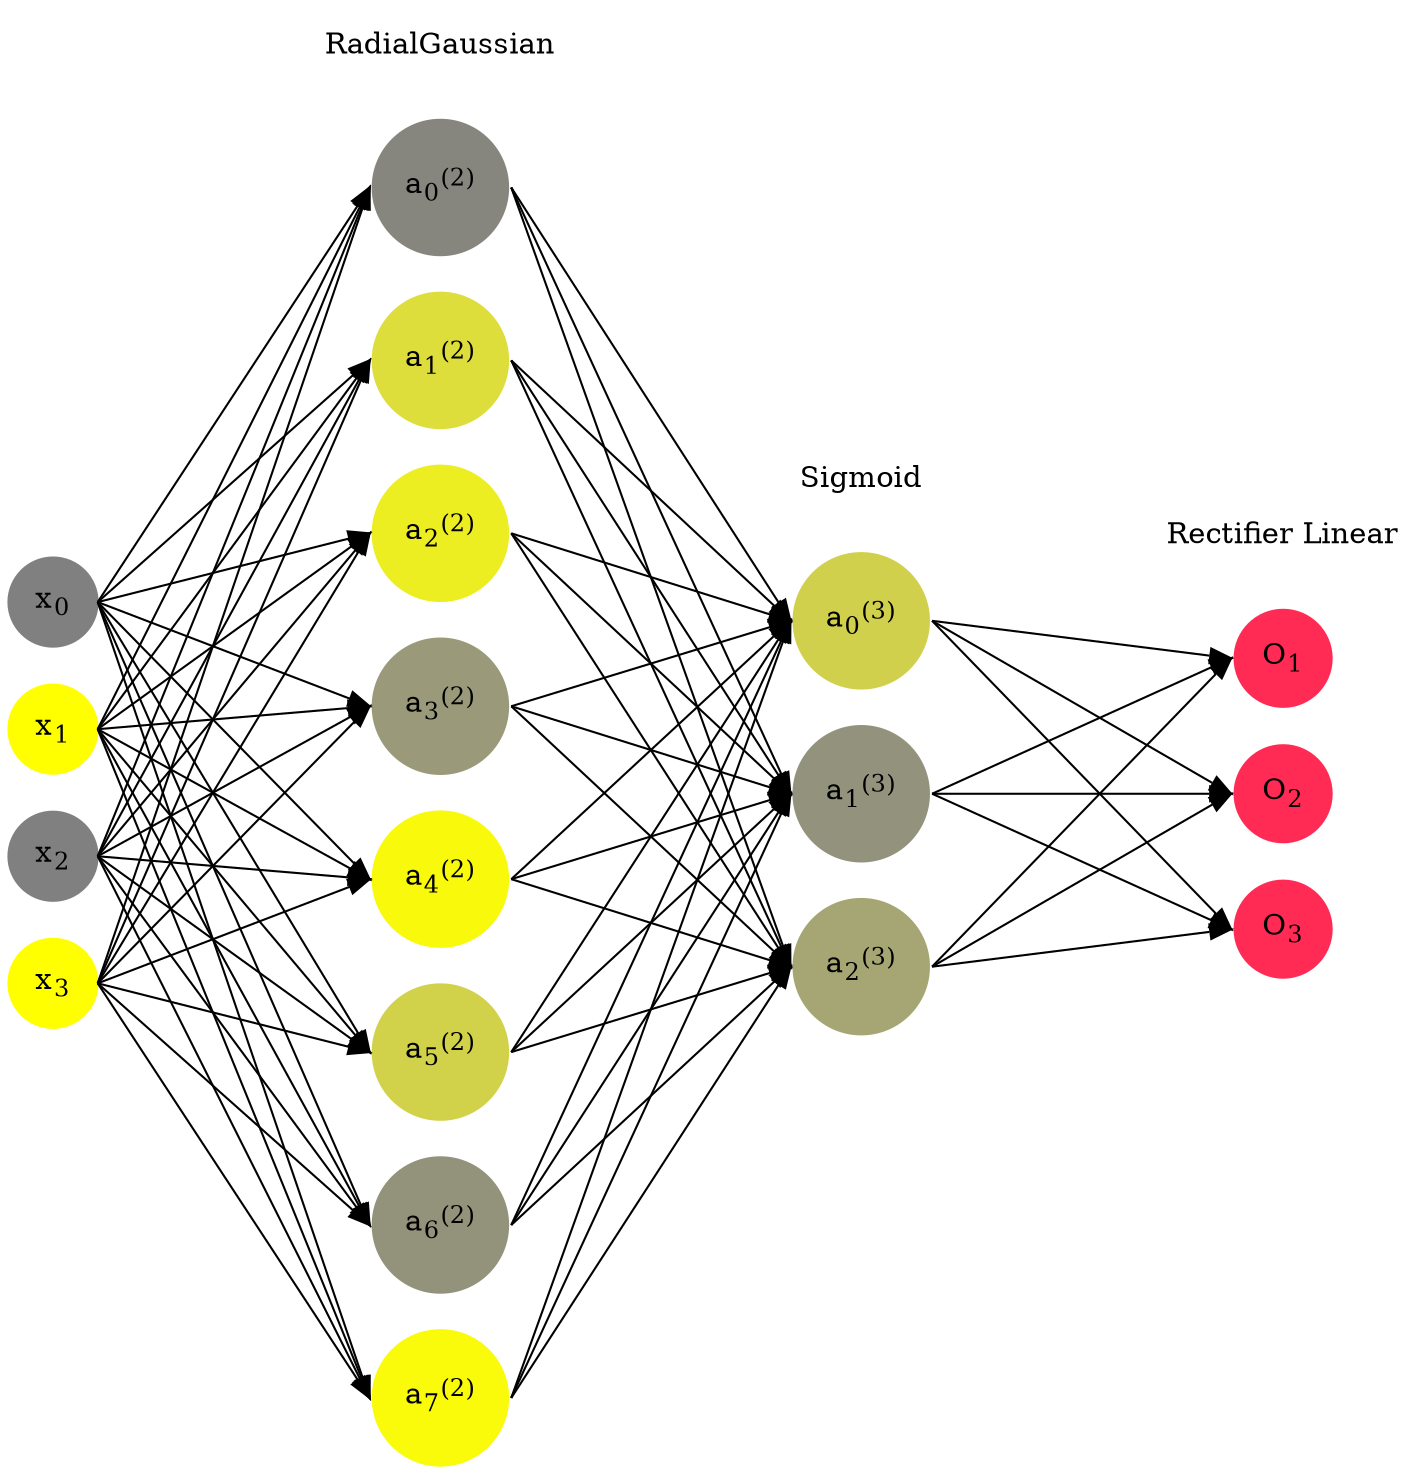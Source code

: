 digraph G {
	rankdir = LR;
	splines=false;
	edge[style=invis];
	ranksep= 1.4;
	{
	node [shape=circle, color="0.1667, 0.0, 0.5", style=filled, fillcolor="0.1667, 0.0, 0.5"];
	x0 [label=<x<sub>0</sub>>];
	}
	{
	node [shape=circle, color="0.1667, 1.0, 1.0", style=filled, fillcolor="0.1667, 1.0, 1.0"];
	x1 [label=<x<sub>1</sub>>];
	}
	{
	node [shape=circle, color="0.1667, 0.0, 0.5", style=filled, fillcolor="0.1667, 0.0, 0.5"];
	x2 [label=<x<sub>2</sub>>];
	}
	{
	node [shape=circle, color="0.1667, 1.0, 1.0", style=filled, fillcolor="0.1667, 1.0, 1.0"];
	x3 [label=<x<sub>3</sub>>];
	}
	{
	node [shape=circle, color="0.1667, 0.051053, 0.525526", style=filled, fillcolor="0.1667, 0.051053, 0.525526"];
	a02 [label=<a<sub>0</sub><sup>(2)</sup>>];
	}
	{
	node [shape=circle, color="0.1667, 0.732442, 0.866221", style=filled, fillcolor="0.1667, 0.732442, 0.866221"];
	a12 [label=<a<sub>1</sub><sup>(2)</sup>>];
	}
	{
	node [shape=circle, color="0.1667, 0.859423, 0.929711", style=filled, fillcolor="0.1667, 0.859423, 0.929711"];
	a22 [label=<a<sub>2</sub><sup>(2)</sup>>];
	}
	{
	node [shape=circle, color="0.1667, 0.208869, 0.604434", style=filled, fillcolor="0.1667, 0.208869, 0.604434"];
	a32 [label=<a<sub>3</sub><sup>(2)</sup>>];
	}
	{
	node [shape=circle, color="0.1667, 0.952147, 0.976073", style=filled, fillcolor="0.1667, 0.952147, 0.976073"];
	a42 [label=<a<sub>4</sub><sup>(2)</sup>>];
	}
	{
	node [shape=circle, color="0.1667, 0.646604, 0.823302", style=filled, fillcolor="0.1667, 0.646604, 0.823302"];
	a52 [label=<a<sub>5</sub><sup>(2)</sup>>];
	}
	{
	node [shape=circle, color="0.1667, 0.155571, 0.577786", style=filled, fillcolor="0.1667, 0.155571, 0.577786"];
	a62 [label=<a<sub>6</sub><sup>(2)</sup>>];
	}
	{
	node [shape=circle, color="0.1667, 0.954680, 0.977340", style=filled, fillcolor="0.1667, 0.954680, 0.977340"];
	a72 [label=<a<sub>7</sub><sup>(2)</sup>>];
	}
	{
	node [shape=circle, color="0.1667, 0.629154, 0.814577", style=filled, fillcolor="0.1667, 0.629154, 0.814577"];
	a03 [label=<a<sub>0</sub><sup>(3)</sup>>];
	}
	{
	node [shape=circle, color="0.1667, 0.148025, 0.574013", style=filled, fillcolor="0.1667, 0.148025, 0.574013"];
	a13 [label=<a<sub>1</sub><sup>(3)</sup>>];
	}
	{
	node [shape=circle, color="0.1667, 0.303424, 0.651712", style=filled, fillcolor="0.1667, 0.303424, 0.651712"];
	a23 [label=<a<sub>2</sub><sup>(3)</sup>>];
	}
	{
	node [shape=circle, color="0.9667, 0.83, 1.0", style=filled, fillcolor="0.9667, 0.83, 1.0"];
	O1 [label=<O<sub>1</sub>>];
	}
	{
	node [shape=circle, color="0.9667, 0.83, 1.0", style=filled, fillcolor="0.9667, 0.83, 1.0"];
	O2 [label=<O<sub>2</sub>>];
	}
	{
	node [shape=circle, color="0.9667, 0.83, 1.0", style=filled, fillcolor="0.9667, 0.83, 1.0"];
	O3 [label=<O<sub>3</sub>>];
	}
	{
	rank=same;
	x0->x1->x2->x3;
	}
	{
	rank=same;
	a02->a12->a22->a32->a42->a52->a62->a72;
	}
	{
	rank=same;
	a03->a13->a23;
	}
	{
	rank=same;
	O1->O2->O3;
	}
	l1 [shape=plaintext,label="RadialGaussian"];
	l1->a02;
	{rank=same; l1;a02};
	l2 [shape=plaintext,label="Sigmoid"];
	l2->a03;
	{rank=same; l2;a03};
	l3 [shape=plaintext,label="Rectifier Linear"];
	l3->O1;
	{rank=same; l3;O1};
edge[style=solid, tailport=e, headport=w];
	{x0;x1;x2;x3} -> {a02;a12;a22;a32;a42;a52;a62;a72};
	{a02;a12;a22;a32;a42;a52;a62;a72} -> {a03;a13;a23};
	{a03;a13;a23} -> {O1,O2,O3};
}